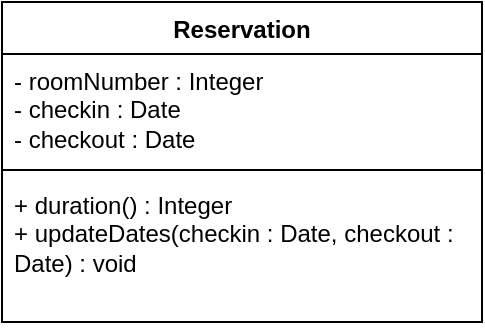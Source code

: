 <mxfile version="26.0.9">
  <diagram name="Página-1" id="ggwm0Ng_ibhK1JvHc30-">
    <mxGraphModel dx="778" dy="772" grid="1" gridSize="10" guides="1" tooltips="1" connect="1" arrows="1" fold="1" page="1" pageScale="1" pageWidth="827" pageHeight="1169" math="0" shadow="0">
      <root>
        <mxCell id="0" />
        <mxCell id="1" parent="0" />
        <mxCell id="yR4oSeky8AtAM3VNQguM-1" value="Reservation" style="swimlane;fontStyle=1;align=center;verticalAlign=top;childLayout=stackLayout;horizontal=1;startSize=26;horizontalStack=0;resizeParent=1;resizeParentMax=0;resizeLast=0;collapsible=1;marginBottom=0;whiteSpace=wrap;html=1;" vertex="1" parent="1">
          <mxGeometry x="320" y="350" width="240" height="160" as="geometry" />
        </mxCell>
        <mxCell id="yR4oSeky8AtAM3VNQguM-2" value="- roomNumber : Integer&lt;div&gt;- checkin : Date&lt;/div&gt;&lt;div&gt;- checkout : Date&lt;/div&gt;" style="text;strokeColor=none;fillColor=none;align=left;verticalAlign=top;spacingLeft=4;spacingRight=4;overflow=hidden;rotatable=0;points=[[0,0.5],[1,0.5]];portConstraint=eastwest;whiteSpace=wrap;html=1;" vertex="1" parent="yR4oSeky8AtAM3VNQguM-1">
          <mxGeometry y="26" width="240" height="54" as="geometry" />
        </mxCell>
        <mxCell id="yR4oSeky8AtAM3VNQguM-3" value="" style="line;strokeWidth=1;fillColor=none;align=left;verticalAlign=middle;spacingTop=-1;spacingLeft=3;spacingRight=3;rotatable=0;labelPosition=right;points=[];portConstraint=eastwest;strokeColor=inherit;" vertex="1" parent="yR4oSeky8AtAM3VNQguM-1">
          <mxGeometry y="80" width="240" height="8" as="geometry" />
        </mxCell>
        <mxCell id="yR4oSeky8AtAM3VNQguM-4" value="+ duration() : Integer&lt;div&gt;+ updateDates(checkin : Date, checkout : Date) : void&lt;/div&gt;" style="text;strokeColor=none;fillColor=none;align=left;verticalAlign=top;spacingLeft=4;spacingRight=4;overflow=hidden;rotatable=0;points=[[0,0.5],[1,0.5]];portConstraint=eastwest;whiteSpace=wrap;html=1;" vertex="1" parent="yR4oSeky8AtAM3VNQguM-1">
          <mxGeometry y="88" width="240" height="72" as="geometry" />
        </mxCell>
      </root>
    </mxGraphModel>
  </diagram>
</mxfile>
